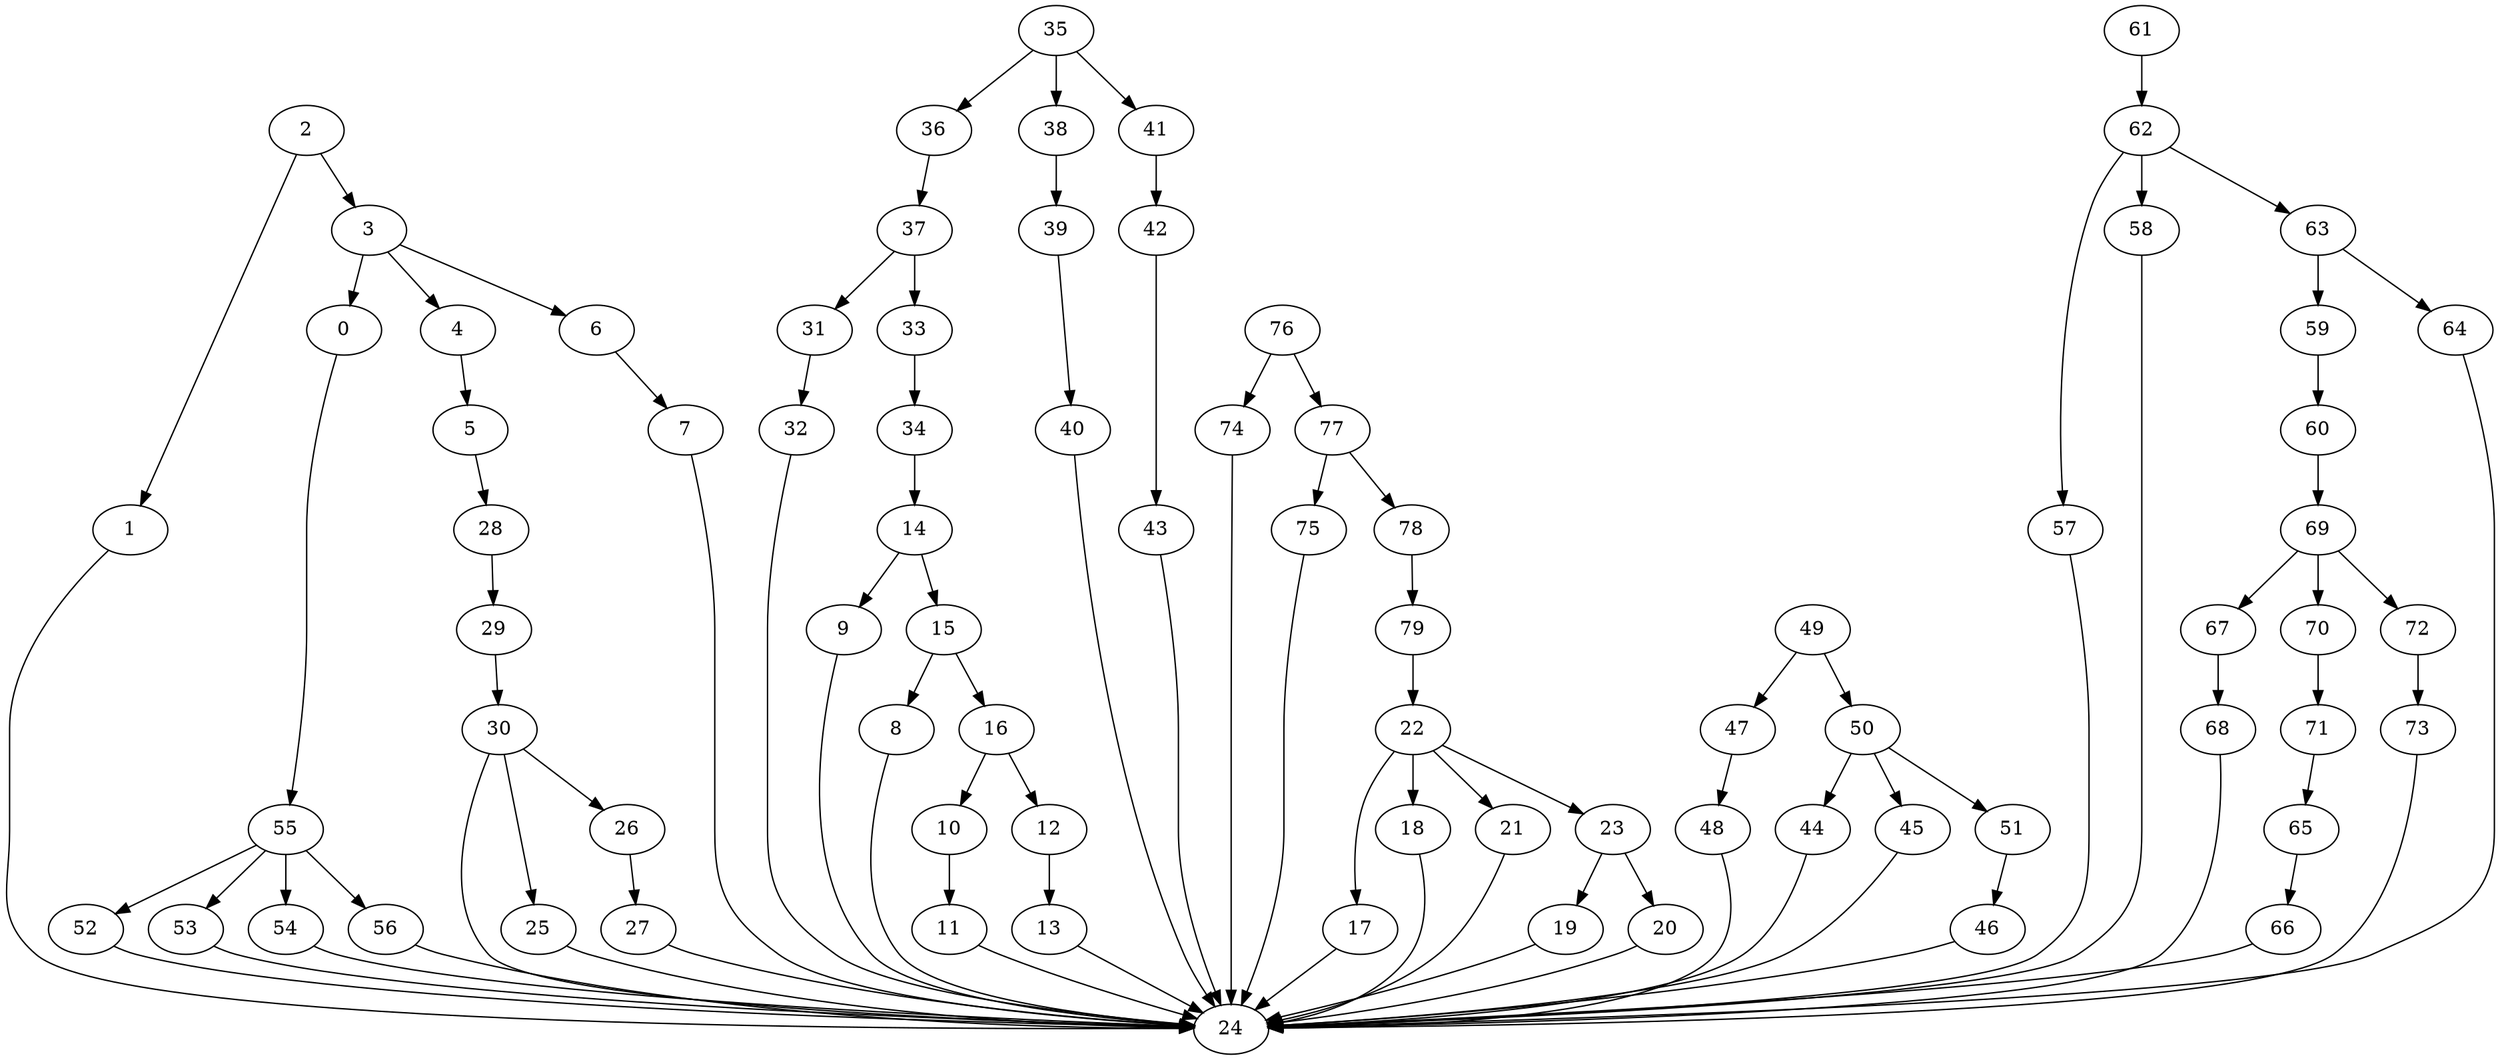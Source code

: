 strict digraph  {
0 [exec=100];
1 [exec=155];
2 [exec=187];
3 [exec=188];
4 [exec=74];
5 [exec=99];
6 [exec=194];
7 [exec=191];
8 [exec=163];
9 [exec=74];
10 [exec=100];
11 [exec=124];
12 [exec=74];
13 [exec=61];
14 [exec=200];
15 [exec=101];
16 [exec=142];
17 [exec=112];
18 [exec=160];
19 [exec=127];
20 [exec=141];
21 [exec=200];
22 [exec=80];
23 [exec=72];
24 [exec=103];
25 [exec=183];
26 [exec=53];
27 [exec=98];
28 [exec=93];
29 [exec=54];
30 [exec=135];
31 [exec=185];
32 [exec=149];
33 [exec=124];
34 [exec=82];
35 [exec=175];
36 [exec=63];
37 [exec=97];
38 [exec=158];
39 [exec=151];
40 [exec=74];
41 [exec=162];
42 [exec=112];
43 [exec=72];
44 [exec=182];
45 [exec=159];
46 [exec=170];
47 [exec=127];
48 [exec=154];
49 [exec=71];
50 [exec=99];
51 [exec=118];
52 [exec=195];
53 [exec=78];
54 [exec=144];
55 [exec=142];
56 [exec=177];
57 [exec=184];
58 [exec=175];
59 [exec=69];
60 [exec=170];
61 [exec=109];
62 [exec=75];
63 [exec=144];
64 [exec=142];
65 [exec=74];
66 [exec=76];
67 [exec=61];
68 [exec=172];
69 [exec=168];
70 [exec=67];
71 [exec=57];
72 [exec=191];
73 [exec=82];
74 [exec=172];
75 [exec=162];
76 [exec=164];
77 [exec=192];
78 [exec=120];
79 [exec=172];
0 -> 55  [comm=6];
1 -> 24  [comm=6];
2 -> 3  [comm=12];
2 -> 1  [comm=18];
3 -> 0  [comm=12];
3 -> 4  [comm=14];
3 -> 6  [comm=7];
4 -> 5  [comm=20];
5 -> 28  [comm=7];
6 -> 7  [comm=6];
7 -> 24  [comm=10];
8 -> 24  [comm=19];
9 -> 24  [comm=8];
10 -> 11  [comm=8];
11 -> 24  [comm=10];
12 -> 13  [comm=6];
13 -> 24  [comm=5];
14 -> 15  [comm=18];
14 -> 9  [comm=14];
15 -> 16  [comm=13];
15 -> 8  [comm=19];
16 -> 10  [comm=12];
16 -> 12  [comm=11];
17 -> 24  [comm=11];
18 -> 24  [comm=13];
19 -> 24  [comm=5];
20 -> 24  [comm=13];
21 -> 24  [comm=15];
22 -> 23  [comm=7];
22 -> 17  [comm=6];
22 -> 18  [comm=16];
22 -> 21  [comm=16];
23 -> 19  [comm=8];
23 -> 20  [comm=12];
25 -> 24  [comm=5];
26 -> 27  [comm=16];
27 -> 24  [comm=15];
28 -> 29  [comm=18];
29 -> 30  [comm=6];
30 -> 24  [comm=16];
30 -> 25  [comm=9];
30 -> 26  [comm=5];
31 -> 32  [comm=5];
32 -> 24  [comm=15];
33 -> 34  [comm=7];
34 -> 14  [comm=20];
35 -> 36  [comm=5];
35 -> 38  [comm=19];
35 -> 41  [comm=13];
36 -> 37  [comm=7];
37 -> 31  [comm=13];
37 -> 33  [comm=12];
38 -> 39  [comm=9];
39 -> 40  [comm=9];
40 -> 24  [comm=18];
41 -> 42  [comm=10];
42 -> 43  [comm=12];
43 -> 24  [comm=17];
44 -> 24  [comm=18];
45 -> 24  [comm=20];
46 -> 24  [comm=13];
47 -> 48  [comm=13];
48 -> 24  [comm=9];
49 -> 50  [comm=14];
49 -> 47  [comm=6];
50 -> 51  [comm=11];
50 -> 44  [comm=19];
50 -> 45  [comm=8];
51 -> 46  [comm=10];
52 -> 24  [comm=8];
53 -> 24  [comm=5];
54 -> 24  [comm=10];
55 -> 56  [comm=8];
55 -> 52  [comm=9];
55 -> 53  [comm=17];
55 -> 54  [comm=20];
56 -> 24  [comm=20];
57 -> 24  [comm=20];
58 -> 24  [comm=11];
59 -> 60  [comm=17];
60 -> 69  [comm=9];
61 -> 62  [comm=19];
62 -> 63  [comm=5];
62 -> 57  [comm=15];
62 -> 58  [comm=18];
63 -> 64  [comm=13];
63 -> 59  [comm=15];
64 -> 24  [comm=9];
65 -> 66  [comm=14];
66 -> 24  [comm=16];
67 -> 68  [comm=16];
68 -> 24  [comm=12];
69 -> 70  [comm=5];
69 -> 67  [comm=14];
69 -> 72  [comm=10];
70 -> 71  [comm=7];
71 -> 65  [comm=18];
72 -> 73  [comm=12];
73 -> 24  [comm=7];
74 -> 24  [comm=11];
75 -> 24  [comm=17];
76 -> 77  [comm=18];
76 -> 74  [comm=9];
77 -> 75  [comm=9];
77 -> 78  [comm=6];
78 -> 79  [comm=20];
79 -> 22  [comm=16];
}
